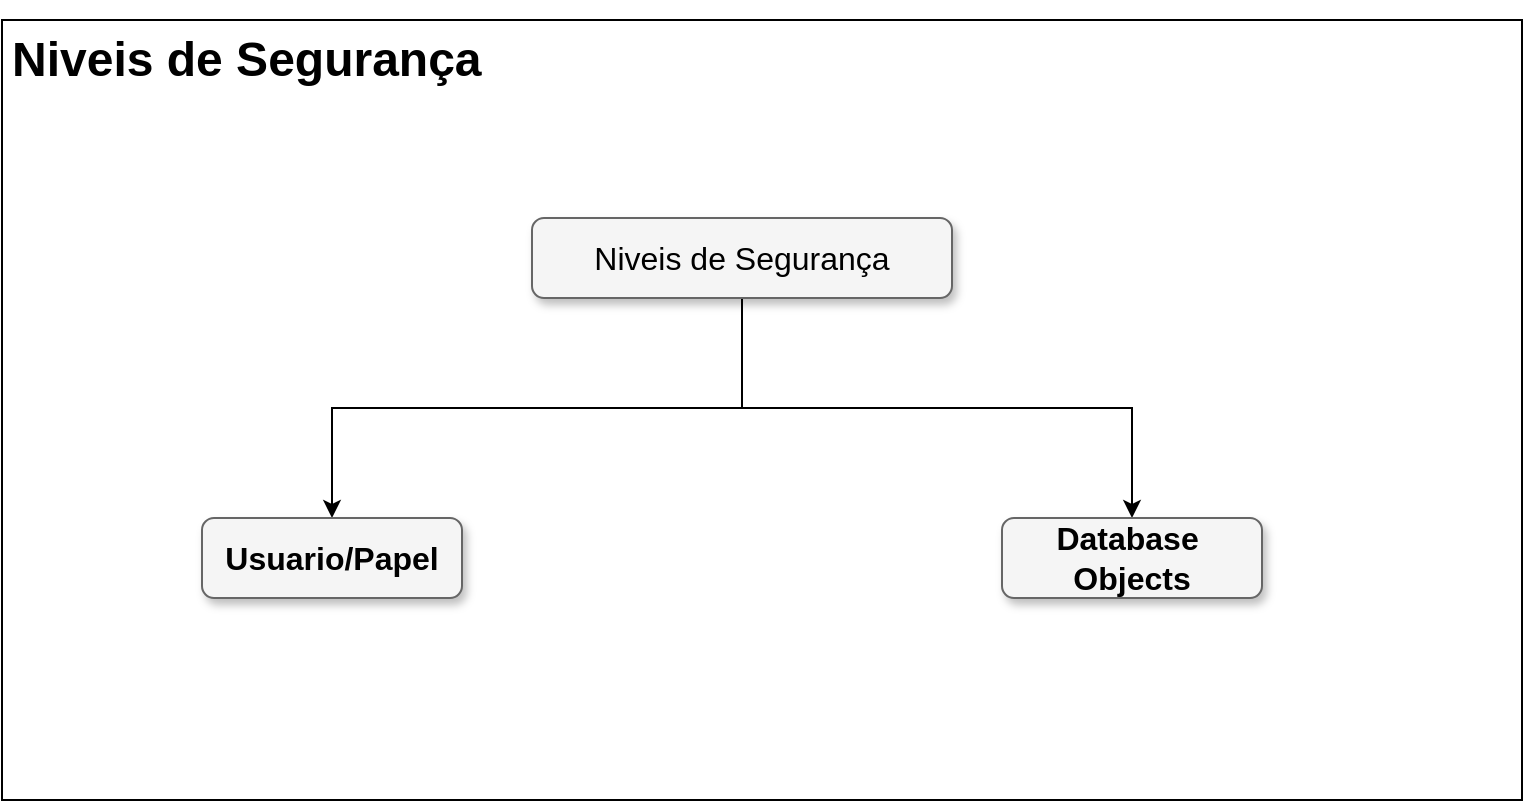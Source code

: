 <mxfile version="14.6.13" type="device" pages="5"><diagram id="szbIZGtiw6nNnVDIqoAg" name="Niveis de Segurança"><mxGraphModel dx="2204" dy="1272" grid="1" gridSize="10" guides="1" tooltips="1" connect="1" arrows="1" fold="1" page="1" pageScale="1" pageWidth="1169" pageHeight="827" math="0" shadow="0"><root><mxCell id="0"/><mxCell id="1" parent="0"/><mxCell id="177" style="edgeStyle=orthogonalEdgeStyle;rounded=0;orthogonalLoop=1;jettySize=auto;html=1;entryX=0.5;entryY=0;entryDx=0;entryDy=0;exitX=0.5;exitY=1;exitDx=0;exitDy=0;" parent="1" source="5" target="8" edge="1"><mxGeometry relative="1" as="geometry"/></mxCell><mxCell id="PGbYnRO97dLr1EMTT_4h-218" style="edgeStyle=orthogonalEdgeStyle;rounded=0;orthogonalLoop=1;jettySize=auto;html=1;exitX=0.5;exitY=1;exitDx=0;exitDy=0;" parent="1" source="5" target="PGbYnRO97dLr1EMTT_4h-216" edge="1"><mxGeometry relative="1" as="geometry"/></mxCell><mxCell id="5" value="Niveis de Segurança" style="whiteSpace=wrap;html=1;rounded=1;shadow=1;strokeWidth=1;fontSize=16;align=center;fillColor=#f5f5f5;strokeColor=#666666;" parent="1" vertex="1"><mxGeometry x="485" y="319" width="210" height="40" as="geometry"/></mxCell><mxCell id="8" value="&lt;b&gt;Usuario/Papel&lt;/b&gt;" style="whiteSpace=wrap;html=1;rounded=1;shadow=1;strokeWidth=1;fontSize=16;align=center;fillColor=#f5f5f5;strokeColor=#666666;" parent="1" vertex="1"><mxGeometry x="320" y="469" width="130" height="40" as="geometry"/></mxCell><mxCell id="PGbYnRO97dLr1EMTT_4h-216" value="&lt;b&gt;Database&amp;nbsp;&lt;br&gt;Objects&lt;br&gt;&lt;/b&gt;" style="whiteSpace=wrap;html=1;rounded=1;shadow=1;strokeWidth=1;fontSize=16;align=center;fillColor=#f5f5f5;strokeColor=#666666;" parent="1" vertex="1"><mxGeometry x="720" y="469" width="130" height="40" as="geometry"/></mxCell><mxCell id="iYPtpva7GwJ0U8vyJaB1-177" value="&lt;h1&gt;Niveis de Segurança&lt;/h1&gt;" style="text;html=1;fillColor=none;spacing=5;spacingTop=-20;whiteSpace=wrap;overflow=hidden;rounded=0;strokeColor=#000000;" parent="1" vertex="1"><mxGeometry x="220" y="220" width="760" height="390" as="geometry"/></mxCell></root></mxGraphModel></diagram><diagram name="Usuario/Papel" id="dX3a6AiebYyxTjugYgOs"><mxGraphModel dx="3149" dy="1817" grid="1" gridSize="10" guides="1" tooltips="1" connect="1" arrows="1" fold="1" page="1" pageScale="1" pageWidth="1169" pageHeight="827" math="0" shadow="0"><root><mxCell id="10blEwVk1vd1DD1FTNQU-0"/><mxCell id="10blEwVk1vd1DD1FTNQU-1" parent="10blEwVk1vd1DD1FTNQU-0"/><mxCell id="10blEwVk1vd1DD1FTNQU-2" style="edgeStyle=orthogonalEdgeStyle;rounded=0;orthogonalLoop=1;jettySize=auto;html=1;entryX=0.5;entryY=0;entryDx=0;entryDy=0;exitX=0.5;exitY=1;exitDx=0;exitDy=0;" parent="10blEwVk1vd1DD1FTNQU-1" source="10blEwVk1vd1DD1FTNQU-3" target="10blEwVk1vd1DD1FTNQU-13" edge="1"><mxGeometry relative="1" as="geometry"/></mxCell><mxCell id="WiuyiGpedb68JGTy7HvM-1" style="edgeStyle=orthogonalEdgeStyle;rounded=0;orthogonalLoop=1;jettySize=auto;html=1;entryX=0.5;entryY=0;entryDx=0;entryDy=0;exitX=0.5;exitY=1;exitDx=0;exitDy=0;" parent="10blEwVk1vd1DD1FTNQU-1" source="10blEwVk1vd1DD1FTNQU-3" target="WiuyiGpedb68JGTy7HvM-0" edge="1"><mxGeometry relative="1" as="geometry"><mxPoint x="550" y="128" as="sourcePoint"/><Array as="points"><mxPoint x="565" y="178"/><mxPoint x="885" y="178"/></Array></mxGeometry></mxCell><mxCell id="10blEwVk1vd1DD1FTNQU-3" value="Niveis de Segurança" style="whiteSpace=wrap;html=1;rounded=1;shadow=1;strokeWidth=1;fontSize=16;align=center;fillColor=#f5f5f5;strokeColor=#666666;" parent="10blEwVk1vd1DD1FTNQU-1" vertex="1"><mxGeometry x="460" y="78" width="210" height="40" as="geometry"/></mxCell><mxCell id="10blEwVk1vd1DD1FTNQU-6" style="edgeStyle=orthogonalEdgeStyle;rounded=0;orthogonalLoop=1;jettySize=auto;html=1;entryX=0;entryY=0.5;entryDx=0;entryDy=0;" parent="10blEwVk1vd1DD1FTNQU-1" source="10blEwVk1vd1DD1FTNQU-13" target="10blEwVk1vd1DD1FTNQU-17" edge="1"><mxGeometry relative="1" as="geometry"/></mxCell><mxCell id="10blEwVk1vd1DD1FTNQU-7" style="edgeStyle=orthogonalEdgeStyle;rounded=0;orthogonalLoop=1;jettySize=auto;html=1;entryX=0;entryY=0.5;entryDx=0;entryDy=0;" parent="10blEwVk1vd1DD1FTNQU-1" source="10blEwVk1vd1DD1FTNQU-13" target="10blEwVk1vd1DD1FTNQU-20" edge="1"><mxGeometry relative="1" as="geometry"/></mxCell><mxCell id="10blEwVk1vd1DD1FTNQU-8" style="edgeStyle=orthogonalEdgeStyle;rounded=0;orthogonalLoop=1;jettySize=auto;html=1;entryX=0;entryY=0.5;entryDx=0;entryDy=0;" parent="10blEwVk1vd1DD1FTNQU-1" source="10blEwVk1vd1DD1FTNQU-13" target="10blEwVk1vd1DD1FTNQU-23" edge="1"><mxGeometry relative="1" as="geometry"/></mxCell><mxCell id="10blEwVk1vd1DD1FTNQU-9" style="edgeStyle=orthogonalEdgeStyle;rounded=0;orthogonalLoop=1;jettySize=auto;html=1;entryX=0;entryY=0.5;entryDx=0;entryDy=0;" parent="10blEwVk1vd1DD1FTNQU-1" source="10blEwVk1vd1DD1FTNQU-13" target="10blEwVk1vd1DD1FTNQU-31" edge="1"><mxGeometry relative="1" as="geometry"/></mxCell><mxCell id="10blEwVk1vd1DD1FTNQU-10" style="edgeStyle=orthogonalEdgeStyle;rounded=0;orthogonalLoop=1;jettySize=auto;html=1;entryX=0;entryY=0.5;entryDx=0;entryDy=0;" parent="10blEwVk1vd1DD1FTNQU-1" source="10blEwVk1vd1DD1FTNQU-13" target="10blEwVk1vd1DD1FTNQU-32" edge="1"><mxGeometry relative="1" as="geometry"/></mxCell><mxCell id="10blEwVk1vd1DD1FTNQU-11" style="edgeStyle=orthogonalEdgeStyle;rounded=0;orthogonalLoop=1;jettySize=auto;html=1;entryX=0;entryY=0.5;entryDx=0;entryDy=0;" parent="10blEwVk1vd1DD1FTNQU-1" source="10blEwVk1vd1DD1FTNQU-13" target="10blEwVk1vd1DD1FTNQU-34" edge="1"><mxGeometry relative="1" as="geometry"/></mxCell><mxCell id="10blEwVk1vd1DD1FTNQU-12" style="edgeStyle=orthogonalEdgeStyle;rounded=0;orthogonalLoop=1;jettySize=auto;html=1;entryX=0;entryY=0.5;entryDx=0;entryDy=0;" parent="10blEwVk1vd1DD1FTNQU-1" source="10blEwVk1vd1DD1FTNQU-13" target="10blEwVk1vd1DD1FTNQU-35" edge="1"><mxGeometry relative="1" as="geometry"/></mxCell><mxCell id="10blEwVk1vd1DD1FTNQU-13" value="&lt;b&gt;Usuario/Papel&lt;/b&gt;" style="whiteSpace=wrap;html=1;rounded=1;shadow=1;strokeWidth=1;fontSize=16;align=center;fillColor=#f5f5f5;strokeColor=#666666;" parent="10blEwVk1vd1DD1FTNQU-1" vertex="1"><mxGeometry x="220" y="238" width="130" height="40" as="geometry"/></mxCell><mxCell id="10blEwVk1vd1DD1FTNQU-16" value="" style="edgeStyle=orthogonalEdgeStyle;rounded=0;orthogonalLoop=1;jettySize=auto;html=1;" parent="10blEwVk1vd1DD1FTNQU-1" source="10blEwVk1vd1DD1FTNQU-25" target="10blEwVk1vd1DD1FTNQU-18" edge="1"><mxGeometry relative="1" as="geometry"/></mxCell><mxCell id="10blEwVk1vd1DD1FTNQU-17" value="&lt;b&gt;SUPERUSER&lt;/b&gt;" style="whiteSpace=wrap;html=1;rounded=1;shadow=1;strokeWidth=1;fontSize=16;align=center;fillColor=#f5f5f5;strokeColor=#666666;" parent="10blEwVk1vd1DD1FTNQU-1" vertex="1"><mxGeometry x="350" y="318" width="130" height="40" as="geometry"/></mxCell><mxCell id="10blEwVk1vd1DD1FTNQU-18" value="&lt;b&gt;NOSUPERUSER&lt;/b&gt;" style="whiteSpace=wrap;html=1;rounded=1;shadow=1;strokeWidth=1;fontSize=16;align=center;fillColor=#f5f5f5;strokeColor=#666666;" parent="10blEwVk1vd1DD1FTNQU-1" vertex="1"><mxGeometry x="640" y="318" width="160" height="40" as="geometry"/></mxCell><mxCell id="10blEwVk1vd1DD1FTNQU-19" value="" style="edgeStyle=orthogonalEdgeStyle;rounded=0;orthogonalLoop=1;jettySize=auto;html=1;" parent="10blEwVk1vd1DD1FTNQU-1" source="10blEwVk1vd1DD1FTNQU-27" target="10blEwVk1vd1DD1FTNQU-21" edge="1"><mxGeometry relative="1" as="geometry"/></mxCell><mxCell id="10blEwVk1vd1DD1FTNQU-20" value="&lt;b&gt;CREATEDB&lt;/b&gt;" style="whiteSpace=wrap;html=1;rounded=1;shadow=1;strokeWidth=1;fontSize=16;align=center;fillColor=#f5f5f5;strokeColor=#666666;" parent="10blEwVk1vd1DD1FTNQU-1" vertex="1"><mxGeometry x="350" y="388" width="130" height="40" as="geometry"/></mxCell><mxCell id="10blEwVk1vd1DD1FTNQU-21" value="&lt;b&gt;NOCREATEDB&lt;/b&gt;" style="whiteSpace=wrap;html=1;rounded=1;shadow=1;strokeWidth=1;fontSize=16;align=center;fillColor=#f5f5f5;strokeColor=#666666;" parent="10blEwVk1vd1DD1FTNQU-1" vertex="1"><mxGeometry x="640" y="388" width="160" height="40" as="geometry"/></mxCell><mxCell id="10blEwVk1vd1DD1FTNQU-22" value="" style="edgeStyle=orthogonalEdgeStyle;rounded=0;orthogonalLoop=1;jettySize=auto;html=1;" parent="10blEwVk1vd1DD1FTNQU-1" source="10blEwVk1vd1DD1FTNQU-29" target="10blEwVk1vd1DD1FTNQU-24" edge="1"><mxGeometry relative="1" as="geometry"/></mxCell><mxCell id="10blEwVk1vd1DD1FTNQU-23" value="&lt;b&gt;CREATEROLE&lt;/b&gt;" style="whiteSpace=wrap;html=1;rounded=1;shadow=1;strokeWidth=1;fontSize=16;align=center;fillColor=#f5f5f5;strokeColor=#666666;" parent="10blEwVk1vd1DD1FTNQU-1" vertex="1"><mxGeometry x="350" y="458" width="130" height="40" as="geometry"/></mxCell><mxCell id="10blEwVk1vd1DD1FTNQU-24" value="&lt;b&gt;NOCREATEROLE&lt;/b&gt;" style="whiteSpace=wrap;html=1;rounded=1;shadow=1;strokeWidth=1;fontSize=16;align=center;fillColor=#f5f5f5;strokeColor=#666666;" parent="10blEwVk1vd1DD1FTNQU-1" vertex="1"><mxGeometry x="640" y="458" width="160" height="40" as="geometry"/></mxCell><mxCell id="10blEwVk1vd1DD1FTNQU-25" value="" style="verticalLabelPosition=bottom;shadow=0;dashed=0;align=center;html=1;verticalAlign=top;shape=mxgraph.electrical.logic_gates.buffer2;negating=1;" parent="10blEwVk1vd1DD1FTNQU-1" vertex="1"><mxGeometry x="530" y="318" width="50" height="40" as="geometry"/></mxCell><mxCell id="10blEwVk1vd1DD1FTNQU-26" value="" style="edgeStyle=orthogonalEdgeStyle;rounded=0;orthogonalLoop=1;jettySize=auto;html=1;" parent="10blEwVk1vd1DD1FTNQU-1" source="10blEwVk1vd1DD1FTNQU-17" target="10blEwVk1vd1DD1FTNQU-25" edge="1"><mxGeometry relative="1" as="geometry"><mxPoint x="480" y="338" as="sourcePoint"/><mxPoint x="640" y="338" as="targetPoint"/></mxGeometry></mxCell><mxCell id="10blEwVk1vd1DD1FTNQU-27" value="" style="verticalLabelPosition=bottom;shadow=0;dashed=0;align=center;html=1;verticalAlign=top;shape=mxgraph.electrical.logic_gates.buffer2;negating=1;" parent="10blEwVk1vd1DD1FTNQU-1" vertex="1"><mxGeometry x="530" y="388" width="50" height="40" as="geometry"/></mxCell><mxCell id="10blEwVk1vd1DD1FTNQU-28" value="" style="edgeStyle=orthogonalEdgeStyle;rounded=0;orthogonalLoop=1;jettySize=auto;html=1;" parent="10blEwVk1vd1DD1FTNQU-1" source="10blEwVk1vd1DD1FTNQU-20" target="10blEwVk1vd1DD1FTNQU-27" edge="1"><mxGeometry relative="1" as="geometry"><mxPoint x="480" y="408" as="sourcePoint"/><mxPoint x="640" y="408" as="targetPoint"/></mxGeometry></mxCell><mxCell id="10blEwVk1vd1DD1FTNQU-29" value="" style="verticalLabelPosition=bottom;shadow=0;dashed=0;align=center;html=1;verticalAlign=top;shape=mxgraph.electrical.logic_gates.buffer2;negating=1;" parent="10blEwVk1vd1DD1FTNQU-1" vertex="1"><mxGeometry x="530" y="458" width="50" height="40" as="geometry"/></mxCell><mxCell id="10blEwVk1vd1DD1FTNQU-30" value="" style="edgeStyle=orthogonalEdgeStyle;rounded=0;orthogonalLoop=1;jettySize=auto;html=1;" parent="10blEwVk1vd1DD1FTNQU-1" source="10blEwVk1vd1DD1FTNQU-23" target="10blEwVk1vd1DD1FTNQU-29" edge="1"><mxGeometry relative="1" as="geometry"><mxPoint x="480" y="478" as="sourcePoint"/><mxPoint x="640" y="478" as="targetPoint"/></mxGeometry></mxCell><mxCell id="10blEwVk1vd1DD1FTNQU-31" value="&lt;b&gt;CONNECTION LIMIT&lt;/b&gt;" style="whiteSpace=wrap;html=1;rounded=1;shadow=1;strokeWidth=1;fontSize=16;align=center;fillColor=#f5f5f5;strokeColor=#666666;" parent="10blEwVk1vd1DD1FTNQU-1" vertex="1"><mxGeometry x="350" y="522" width="130" height="40" as="geometry"/></mxCell><mxCell id="10blEwVk1vd1DD1FTNQU-32" value="&lt;b&gt;....&lt;/b&gt;" style="whiteSpace=wrap;html=1;rounded=1;shadow=1;strokeWidth=1;fontSize=16;align=center;fillColor=#f5f5f5;strokeColor=#666666;" parent="10blEwVk1vd1DD1FTNQU-1" vertex="1"><mxGeometry x="350" y="708" width="130" height="40" as="geometry"/></mxCell><mxCell id="10blEwVk1vd1DD1FTNQU-33" style="edgeStyle=orthogonalEdgeStyle;rounded=0;orthogonalLoop=1;jettySize=auto;html=1;" parent="10blEwVk1vd1DD1FTNQU-1" source="10blEwVk1vd1DD1FTNQU-37" target="10blEwVk1vd1DD1FTNQU-36" edge="1"><mxGeometry relative="1" as="geometry"/></mxCell><mxCell id="10blEwVk1vd1DD1FTNQU-34" value="&lt;b&gt;LOGIN&lt;/b&gt;" style="whiteSpace=wrap;html=1;rounded=1;shadow=1;strokeWidth=1;fontSize=16;align=center;fillColor=#f5f5f5;strokeColor=#666666;" parent="10blEwVk1vd1DD1FTNQU-1" vertex="1"><mxGeometry x="350" y="588" width="130" height="40" as="geometry"/></mxCell><mxCell id="10blEwVk1vd1DD1FTNQU-35" value="&lt;b&gt;VALID UNTIL&lt;/b&gt;" style="whiteSpace=wrap;html=1;rounded=1;shadow=1;strokeWidth=1;fontSize=16;align=center;fillColor=#f5f5f5;strokeColor=#666666;" parent="10blEwVk1vd1DD1FTNQU-1" vertex="1"><mxGeometry x="350" y="648" width="130" height="40" as="geometry"/></mxCell><mxCell id="10blEwVk1vd1DD1FTNQU-36" value="&lt;b&gt;NOLOGIN&lt;/b&gt;" style="whiteSpace=wrap;html=1;rounded=1;shadow=1;strokeWidth=1;fontSize=16;align=center;fillColor=#f5f5f5;strokeColor=#666666;" parent="10blEwVk1vd1DD1FTNQU-1" vertex="1"><mxGeometry x="640" y="588" width="160" height="40" as="geometry"/></mxCell><mxCell id="10blEwVk1vd1DD1FTNQU-37" value="" style="verticalLabelPosition=bottom;shadow=0;dashed=0;align=center;html=1;verticalAlign=top;shape=mxgraph.electrical.logic_gates.buffer2;negating=1;" parent="10blEwVk1vd1DD1FTNQU-1" vertex="1"><mxGeometry x="530" y="588" width="50" height="40" as="geometry"/></mxCell><mxCell id="10blEwVk1vd1DD1FTNQU-38" style="edgeStyle=orthogonalEdgeStyle;rounded=0;orthogonalLoop=1;jettySize=auto;html=1;" parent="10blEwVk1vd1DD1FTNQU-1" source="10blEwVk1vd1DD1FTNQU-34" target="10blEwVk1vd1DD1FTNQU-37" edge="1"><mxGeometry relative="1" as="geometry"><mxPoint x="480" y="608" as="sourcePoint"/><mxPoint x="640" y="608" as="targetPoint"/></mxGeometry></mxCell><mxCell id="WiuyiGpedb68JGTy7HvM-0" value="&lt;b&gt;Database&amp;nbsp;&lt;br&gt;Objects&lt;br&gt;&lt;/b&gt;" style="whiteSpace=wrap;html=1;rounded=1;shadow=1;strokeWidth=1;fontSize=16;align=center;fillColor=#f5f5f5;strokeColor=#666666;" parent="10blEwVk1vd1DD1FTNQU-1" vertex="1"><mxGeometry x="820" y="228" width="130" height="40" as="geometry"/></mxCell><mxCell id="TBrs3AWpi4NN1r3JYCZl-0" value="&lt;h1&gt;Niveis de Segurança&lt;/h1&gt;" style="text;html=1;fillColor=none;spacing=5;spacingTop=-20;whiteSpace=wrap;overflow=hidden;rounded=0;strokeColor=#000000;" parent="10blEwVk1vd1DD1FTNQU-1" vertex="1"><mxGeometry x="205" y="24" width="760" height="756" as="geometry"/></mxCell></root></mxGraphModel></diagram><diagram name="Database Objects" id="ui0sLcKBlVKVOE9_vrKZ"><mxGraphModel dx="2755" dy="1590" grid="1" gridSize="10" guides="1" tooltips="1" connect="1" arrows="1" fold="1" page="1" pageScale="1" pageWidth="1169" pageHeight="827" math="0" shadow="0"><root><mxCell id="gsDoSb4U0B4RddTSa290-0"/><mxCell id="gsDoSb4U0B4RddTSa290-1" parent="gsDoSb4U0B4RddTSa290-0"/><mxCell id="if-sekSo2LTWym7OHWzE-0" value="&lt;h1&gt;Niveis de Segurança&lt;/h1&gt;" style="text;html=1;fillColor=none;spacing=5;spacingTop=-20;whiteSpace=wrap;overflow=hidden;rounded=0;strokeColor=#000000;" parent="gsDoSb4U0B4RddTSa290-1" vertex="1"><mxGeometry x="10" y="20" width="1590" height="790" as="geometry"/></mxCell><mxCell id="gsDoSb4U0B4RddTSa290-2" style="edgeStyle=orthogonalEdgeStyle;rounded=0;orthogonalLoop=1;jettySize=auto;html=1;entryX=0.5;entryY=0;entryDx=0;entryDy=0;exitX=0.5;exitY=1;exitDx=0;exitDy=0;" parent="gsDoSb4U0B4RddTSa290-1" source="gsDoSb4U0B4RddTSa290-4" target="gsDoSb4U0B4RddTSa290-16" edge="1"><mxGeometry relative="1" as="geometry"/></mxCell><mxCell id="gsDoSb4U0B4RddTSa290-3" style="edgeStyle=orthogonalEdgeStyle;rounded=0;orthogonalLoop=1;jettySize=auto;html=1;entryX=0.5;entryY=0;entryDx=0;entryDy=0;exitX=0.5;exitY=1;exitDx=0;exitDy=0;" parent="gsDoSb4U0B4RddTSa290-1" source="gsDoSb4U0B4RddTSa290-4" target="gsDoSb4U0B4RddTSa290-45" edge="1"><mxGeometry relative="1" as="geometry"><mxPoint x="350" y="129" as="sourcePoint"/><Array as="points"><mxPoint x="365" y="179"/><mxPoint x="685" y="179"/></Array></mxGeometry></mxCell><mxCell id="gsDoSb4U0B4RddTSa290-4" value="Niveis de Segurança" style="whiteSpace=wrap;html=1;rounded=1;shadow=1;strokeWidth=1;fontSize=16;align=center;fillColor=#f5f5f5;strokeColor=#666666;" parent="gsDoSb4U0B4RddTSa290-1" vertex="1"><mxGeometry x="260" y="79" width="210" height="40" as="geometry"/></mxCell><mxCell id="gsDoSb4U0B4RddTSa290-5" style="edgeStyle=elbowEdgeStyle;rounded=0;orthogonalLoop=1;jettySize=auto;html=1;entryX=0;entryY=0.5;entryDx=0;entryDy=0;" parent="gsDoSb4U0B4RddTSa290-1" source="gsDoSb4U0B4RddTSa290-6" target="gsDoSb4U0B4RddTSa290-56" edge="1"><mxGeometry relative="1" as="geometry"/></mxCell><mxCell id="gsDoSb4U0B4RddTSa290-6" value="&lt;b&gt;DQL&lt;/b&gt;&lt;br&gt;Data Query Language" style="whiteSpace=wrap;html=1;rounded=1;shadow=1;strokeWidth=1;fontSize=16;align=center;fillColor=#f5f5f5;strokeColor=#666666;" parent="gsDoSb4U0B4RddTSa290-1" vertex="1"><mxGeometry x="960" y="309" width="220" height="40" as="geometry"/></mxCell><mxCell id="gsDoSb4U0B4RddTSa290-7" value="" style="edgeStyle=elbowEdgeStyle;rounded=0;orthogonalLoop=1;jettySize=auto;html=1;" parent="gsDoSb4U0B4RddTSa290-1" source="gsDoSb4U0B4RddTSa290-8" target="gsDoSb4U0B4RddTSa290-56" edge="1"><mxGeometry relative="1" as="geometry"/></mxCell><mxCell id="gsDoSb4U0B4RddTSa290-8" value="&lt;b&gt;DML&lt;/b&gt;&lt;br&gt;Data Manipulation Language" style="whiteSpace=wrap;html=1;rounded=1;shadow=1;strokeWidth=1;fontSize=16;align=center;fillColor=#f5f5f5;strokeColor=#666666;" parent="gsDoSb4U0B4RddTSa290-1" vertex="1"><mxGeometry x="960" y="369" width="220" height="40" as="geometry"/></mxCell><mxCell id="gsDoSb4U0B4RddTSa290-9" style="edgeStyle=orthogonalEdgeStyle;rounded=0;orthogonalLoop=1;jettySize=auto;html=1;entryX=0;entryY=0.5;entryDx=0;entryDy=0;" parent="gsDoSb4U0B4RddTSa290-1" source="gsDoSb4U0B4RddTSa290-16" target="gsDoSb4U0B4RddTSa290-20" edge="1"><mxGeometry relative="1" as="geometry"/></mxCell><mxCell id="gsDoSb4U0B4RddTSa290-10" style="edgeStyle=orthogonalEdgeStyle;rounded=0;orthogonalLoop=1;jettySize=auto;html=1;entryX=0;entryY=0.5;entryDx=0;entryDy=0;" parent="gsDoSb4U0B4RddTSa290-1" source="gsDoSb4U0B4RddTSa290-16" target="gsDoSb4U0B4RddTSa290-23" edge="1"><mxGeometry relative="1" as="geometry"/></mxCell><mxCell id="gsDoSb4U0B4RddTSa290-11" style="edgeStyle=orthogonalEdgeStyle;rounded=0;orthogonalLoop=1;jettySize=auto;html=1;entryX=0;entryY=0.5;entryDx=0;entryDy=0;" parent="gsDoSb4U0B4RddTSa290-1" source="gsDoSb4U0B4RddTSa290-16" target="gsDoSb4U0B4RddTSa290-26" edge="1"><mxGeometry relative="1" as="geometry"/></mxCell><mxCell id="gsDoSb4U0B4RddTSa290-12" style="edgeStyle=orthogonalEdgeStyle;rounded=0;orthogonalLoop=1;jettySize=auto;html=1;entryX=0;entryY=0.5;entryDx=0;entryDy=0;" parent="gsDoSb4U0B4RddTSa290-1" source="gsDoSb4U0B4RddTSa290-16" target="gsDoSb4U0B4RddTSa290-34" edge="1"><mxGeometry relative="1" as="geometry"/></mxCell><mxCell id="gsDoSb4U0B4RddTSa290-13" style="edgeStyle=orthogonalEdgeStyle;rounded=0;orthogonalLoop=1;jettySize=auto;html=1;entryX=0;entryY=0.5;entryDx=0;entryDy=0;" parent="gsDoSb4U0B4RddTSa290-1" source="gsDoSb4U0B4RddTSa290-16" target="gsDoSb4U0B4RddTSa290-35" edge="1"><mxGeometry relative="1" as="geometry"/></mxCell><mxCell id="gsDoSb4U0B4RddTSa290-14" style="edgeStyle=orthogonalEdgeStyle;rounded=0;orthogonalLoop=1;jettySize=auto;html=1;entryX=0;entryY=0.5;entryDx=0;entryDy=0;" parent="gsDoSb4U0B4RddTSa290-1" source="gsDoSb4U0B4RddTSa290-16" target="gsDoSb4U0B4RddTSa290-37" edge="1"><mxGeometry relative="1" as="geometry"/></mxCell><mxCell id="gsDoSb4U0B4RddTSa290-15" style="edgeStyle=orthogonalEdgeStyle;rounded=0;orthogonalLoop=1;jettySize=auto;html=1;entryX=0;entryY=0.5;entryDx=0;entryDy=0;" parent="gsDoSb4U0B4RddTSa290-1" source="gsDoSb4U0B4RddTSa290-16" target="gsDoSb4U0B4RddTSa290-38" edge="1"><mxGeometry relative="1" as="geometry"/></mxCell><mxCell id="gsDoSb4U0B4RddTSa290-16" value="&lt;b&gt;Usuario/Papel&lt;/b&gt;" style="whiteSpace=wrap;html=1;rounded=1;shadow=1;strokeWidth=1;fontSize=16;align=center;fillColor=#f5f5f5;strokeColor=#666666;" parent="gsDoSb4U0B4RddTSa290-1" vertex="1"><mxGeometry x="20" y="239" width="130" height="40" as="geometry"/></mxCell><mxCell id="gsDoSb4U0B4RddTSa290-17" style="edgeStyle=elbowEdgeStyle;rounded=0;orthogonalLoop=1;jettySize=auto;html=1;entryX=0;entryY=0.5;entryDx=0;entryDy=0;" parent="gsDoSb4U0B4RddTSa290-1" source="gsDoSb4U0B4RddTSa290-18" target="gsDoSb4U0B4RddTSa290-56" edge="1"><mxGeometry relative="1" as="geometry"/></mxCell><mxCell id="gsDoSb4U0B4RddTSa290-18" value="&lt;b&gt;DDL&lt;/b&gt;&lt;br&gt;Data Definition Language" style="whiteSpace=wrap;html=1;rounded=1;shadow=1;strokeWidth=1;fontSize=16;align=center;fillColor=#f5f5f5;strokeColor=#666666;" parent="gsDoSb4U0B4RddTSa290-1" vertex="1"><mxGeometry x="960" y="429" width="220" height="40" as="geometry"/></mxCell><mxCell id="gsDoSb4U0B4RddTSa290-19" value="" style="edgeStyle=orthogonalEdgeStyle;rounded=0;orthogonalLoop=1;jettySize=auto;html=1;" parent="gsDoSb4U0B4RddTSa290-1" source="gsDoSb4U0B4RddTSa290-28" target="gsDoSb4U0B4RddTSa290-21" edge="1"><mxGeometry relative="1" as="geometry"/></mxCell><mxCell id="gsDoSb4U0B4RddTSa290-20" value="&lt;b&gt;SUPERUSER&lt;/b&gt;" style="whiteSpace=wrap;html=1;rounded=1;shadow=1;strokeWidth=1;fontSize=16;align=center;fillColor=#f5f5f5;strokeColor=#666666;" parent="gsDoSb4U0B4RddTSa290-1" vertex="1"><mxGeometry x="150" y="319" width="130" height="40" as="geometry"/></mxCell><mxCell id="gsDoSb4U0B4RddTSa290-21" value="&lt;b&gt;NOSUPERUSER&lt;/b&gt;" style="whiteSpace=wrap;html=1;rounded=1;shadow=1;strokeWidth=1;fontSize=16;align=center;fillColor=#f5f5f5;strokeColor=#666666;" parent="gsDoSb4U0B4RddTSa290-1" vertex="1"><mxGeometry x="440" y="319" width="160" height="40" as="geometry"/></mxCell><mxCell id="gsDoSb4U0B4RddTSa290-22" value="" style="edgeStyle=orthogonalEdgeStyle;rounded=0;orthogonalLoop=1;jettySize=auto;html=1;" parent="gsDoSb4U0B4RddTSa290-1" source="gsDoSb4U0B4RddTSa290-30" target="gsDoSb4U0B4RddTSa290-24" edge="1"><mxGeometry relative="1" as="geometry"/></mxCell><mxCell id="gsDoSb4U0B4RddTSa290-23" value="&lt;b&gt;CREATEDB&lt;/b&gt;" style="whiteSpace=wrap;html=1;rounded=1;shadow=1;strokeWidth=1;fontSize=16;align=center;fillColor=#f5f5f5;strokeColor=#666666;" parent="gsDoSb4U0B4RddTSa290-1" vertex="1"><mxGeometry x="150" y="389" width="130" height="40" as="geometry"/></mxCell><mxCell id="gsDoSb4U0B4RddTSa290-24" value="&lt;b&gt;NOCREATEDB&lt;/b&gt;" style="whiteSpace=wrap;html=1;rounded=1;shadow=1;strokeWidth=1;fontSize=16;align=center;fillColor=#f5f5f5;strokeColor=#666666;" parent="gsDoSb4U0B4RddTSa290-1" vertex="1"><mxGeometry x="440" y="389" width="160" height="40" as="geometry"/></mxCell><mxCell id="gsDoSb4U0B4RddTSa290-25" value="" style="edgeStyle=orthogonalEdgeStyle;rounded=0;orthogonalLoop=1;jettySize=auto;html=1;" parent="gsDoSb4U0B4RddTSa290-1" source="gsDoSb4U0B4RddTSa290-32" target="gsDoSb4U0B4RddTSa290-27" edge="1"><mxGeometry relative="1" as="geometry"/></mxCell><mxCell id="gsDoSb4U0B4RddTSa290-26" value="&lt;b&gt;CREATEROLE&lt;/b&gt;" style="whiteSpace=wrap;html=1;rounded=1;shadow=1;strokeWidth=1;fontSize=16;align=center;fillColor=#f5f5f5;strokeColor=#666666;" parent="gsDoSb4U0B4RddTSa290-1" vertex="1"><mxGeometry x="150" y="459" width="130" height="40" as="geometry"/></mxCell><mxCell id="gsDoSb4U0B4RddTSa290-27" value="&lt;b&gt;NOCREATEROLE&lt;/b&gt;" style="whiteSpace=wrap;html=1;rounded=1;shadow=1;strokeWidth=1;fontSize=16;align=center;fillColor=#f5f5f5;strokeColor=#666666;" parent="gsDoSb4U0B4RddTSa290-1" vertex="1"><mxGeometry x="440" y="459" width="160" height="40" as="geometry"/></mxCell><mxCell id="gsDoSb4U0B4RddTSa290-28" value="" style="verticalLabelPosition=bottom;shadow=0;dashed=0;align=center;html=1;verticalAlign=top;shape=mxgraph.electrical.logic_gates.buffer2;negating=1;" parent="gsDoSb4U0B4RddTSa290-1" vertex="1"><mxGeometry x="330" y="319" width="50" height="40" as="geometry"/></mxCell><mxCell id="gsDoSb4U0B4RddTSa290-29" value="" style="edgeStyle=orthogonalEdgeStyle;rounded=0;orthogonalLoop=1;jettySize=auto;html=1;" parent="gsDoSb4U0B4RddTSa290-1" source="gsDoSb4U0B4RddTSa290-20" target="gsDoSb4U0B4RddTSa290-28" edge="1"><mxGeometry relative="1" as="geometry"><mxPoint x="280" y="339" as="sourcePoint"/><mxPoint x="440" y="339" as="targetPoint"/></mxGeometry></mxCell><mxCell id="gsDoSb4U0B4RddTSa290-30" value="" style="verticalLabelPosition=bottom;shadow=0;dashed=0;align=center;html=1;verticalAlign=top;shape=mxgraph.electrical.logic_gates.buffer2;negating=1;" parent="gsDoSb4U0B4RddTSa290-1" vertex="1"><mxGeometry x="330" y="389" width="50" height="40" as="geometry"/></mxCell><mxCell id="gsDoSb4U0B4RddTSa290-31" value="" style="edgeStyle=orthogonalEdgeStyle;rounded=0;orthogonalLoop=1;jettySize=auto;html=1;" parent="gsDoSb4U0B4RddTSa290-1" source="gsDoSb4U0B4RddTSa290-23" target="gsDoSb4U0B4RddTSa290-30" edge="1"><mxGeometry relative="1" as="geometry"><mxPoint x="280" y="409" as="sourcePoint"/><mxPoint x="440" y="409" as="targetPoint"/></mxGeometry></mxCell><mxCell id="gsDoSb4U0B4RddTSa290-32" value="" style="verticalLabelPosition=bottom;shadow=0;dashed=0;align=center;html=1;verticalAlign=top;shape=mxgraph.electrical.logic_gates.buffer2;negating=1;" parent="gsDoSb4U0B4RddTSa290-1" vertex="1"><mxGeometry x="330" y="459" width="50" height="40" as="geometry"/></mxCell><mxCell id="gsDoSb4U0B4RddTSa290-33" value="" style="edgeStyle=orthogonalEdgeStyle;rounded=0;orthogonalLoop=1;jettySize=auto;html=1;" parent="gsDoSb4U0B4RddTSa290-1" source="gsDoSb4U0B4RddTSa290-26" target="gsDoSb4U0B4RddTSa290-32" edge="1"><mxGeometry relative="1" as="geometry"><mxPoint x="280" y="479" as="sourcePoint"/><mxPoint x="440" y="479" as="targetPoint"/></mxGeometry></mxCell><mxCell id="gsDoSb4U0B4RddTSa290-34" value="&lt;b&gt;CONNECTION LIMIT&lt;/b&gt;" style="whiteSpace=wrap;html=1;rounded=1;shadow=1;strokeWidth=1;fontSize=16;align=center;fillColor=#f5f5f5;strokeColor=#666666;" parent="gsDoSb4U0B4RddTSa290-1" vertex="1"><mxGeometry x="150" y="523" width="130" height="40" as="geometry"/></mxCell><mxCell id="gsDoSb4U0B4RddTSa290-35" value="&lt;b&gt;....&lt;/b&gt;" style="whiteSpace=wrap;html=1;rounded=1;shadow=1;strokeWidth=1;fontSize=16;align=center;fillColor=#f5f5f5;strokeColor=#666666;" parent="gsDoSb4U0B4RddTSa290-1" vertex="1"><mxGeometry x="150" y="709" width="130" height="40" as="geometry"/></mxCell><mxCell id="gsDoSb4U0B4RddTSa290-36" style="edgeStyle=orthogonalEdgeStyle;rounded=0;orthogonalLoop=1;jettySize=auto;html=1;" parent="gsDoSb4U0B4RddTSa290-1" source="gsDoSb4U0B4RddTSa290-40" target="gsDoSb4U0B4RddTSa290-39" edge="1"><mxGeometry relative="1" as="geometry"/></mxCell><mxCell id="gsDoSb4U0B4RddTSa290-37" value="&lt;b&gt;LOGIN&lt;/b&gt;" style="whiteSpace=wrap;html=1;rounded=1;shadow=1;strokeWidth=1;fontSize=16;align=center;fillColor=#f5f5f5;strokeColor=#666666;" parent="gsDoSb4U0B4RddTSa290-1" vertex="1"><mxGeometry x="150" y="589" width="130" height="40" as="geometry"/></mxCell><mxCell id="gsDoSb4U0B4RddTSa290-38" value="&lt;b&gt;VALID UNTIL&lt;/b&gt;" style="whiteSpace=wrap;html=1;rounded=1;shadow=1;strokeWidth=1;fontSize=16;align=center;fillColor=#f5f5f5;strokeColor=#666666;" parent="gsDoSb4U0B4RddTSa290-1" vertex="1"><mxGeometry x="150" y="649" width="130" height="40" as="geometry"/></mxCell><mxCell id="gsDoSb4U0B4RddTSa290-39" value="&lt;b&gt;NOLOGIN&lt;/b&gt;" style="whiteSpace=wrap;html=1;rounded=1;shadow=1;strokeWidth=1;fontSize=16;align=center;fillColor=#f5f5f5;strokeColor=#666666;" parent="gsDoSb4U0B4RddTSa290-1" vertex="1"><mxGeometry x="440" y="589" width="160" height="40" as="geometry"/></mxCell><mxCell id="gsDoSb4U0B4RddTSa290-40" value="" style="verticalLabelPosition=bottom;shadow=0;dashed=0;align=center;html=1;verticalAlign=top;shape=mxgraph.electrical.logic_gates.buffer2;negating=1;" parent="gsDoSb4U0B4RddTSa290-1" vertex="1"><mxGeometry x="330" y="589" width="50" height="40" as="geometry"/></mxCell><mxCell id="gsDoSb4U0B4RddTSa290-41" style="edgeStyle=orthogonalEdgeStyle;rounded=0;orthogonalLoop=1;jettySize=auto;html=1;" parent="gsDoSb4U0B4RddTSa290-1" source="gsDoSb4U0B4RddTSa290-37" target="gsDoSb4U0B4RddTSa290-40" edge="1"><mxGeometry relative="1" as="geometry"><mxPoint x="280" y="609" as="sourcePoint"/><mxPoint x="440" y="609" as="targetPoint"/></mxGeometry></mxCell><mxCell id="gsDoSb4U0B4RddTSa290-42" style="edgeStyle=elbowEdgeStyle;rounded=0;orthogonalLoop=1;jettySize=auto;html=1;entryX=0;entryY=0.5;entryDx=0;entryDy=0;" parent="gsDoSb4U0B4RddTSa290-1" source="gsDoSb4U0B4RddTSa290-45" target="gsDoSb4U0B4RddTSa290-6" edge="1"><mxGeometry relative="1" as="geometry"><Array as="points"><mxPoint x="720" y="310"/></Array></mxGeometry></mxCell><mxCell id="gsDoSb4U0B4RddTSa290-43" style="edgeStyle=elbowEdgeStyle;rounded=0;orthogonalLoop=1;jettySize=auto;html=1;entryX=0;entryY=0.5;entryDx=0;entryDy=0;" parent="gsDoSb4U0B4RddTSa290-1" source="gsDoSb4U0B4RddTSa290-45" target="gsDoSb4U0B4RddTSa290-8" edge="1"><mxGeometry relative="1" as="geometry"><Array as="points"><mxPoint x="700" y="350"/></Array></mxGeometry></mxCell><mxCell id="gsDoSb4U0B4RddTSa290-44" style="edgeStyle=elbowEdgeStyle;rounded=0;orthogonalLoop=1;jettySize=auto;html=1;entryX=0;entryY=0.75;entryDx=0;entryDy=0;exitX=0.5;exitY=1;exitDx=0;exitDy=0;" parent="gsDoSb4U0B4RddTSa290-1" source="gsDoSb4U0B4RddTSa290-45" target="gsDoSb4U0B4RddTSa290-18" edge="1"><mxGeometry relative="1" as="geometry"><mxPoint x="650" y="249" as="sourcePoint"/><Array as="points"><mxPoint x="685" y="380"/></Array></mxGeometry></mxCell><mxCell id="gsDoSb4U0B4RddTSa290-45" value="&lt;b&gt;Database&amp;nbsp;&lt;br&gt;Objects&lt;br&gt;&lt;/b&gt;" style="whiteSpace=wrap;html=1;rounded=1;shadow=1;strokeWidth=1;fontSize=16;align=center;fillColor=#f5f5f5;strokeColor=#666666;" parent="gsDoSb4U0B4RddTSa290-1" vertex="1"><mxGeometry x="620" y="229" width="130" height="40" as="geometry"/></mxCell><mxCell id="gsDoSb4U0B4RddTSa290-46" value="&lt;b&gt;Table&lt;/b&gt;" style="whiteSpace=wrap;html=1;rounded=1;shadow=1;strokeWidth=1;fontSize=16;align=center;fillColor=#f5f5f5;strokeColor=#666666;" parent="gsDoSb4U0B4RddTSa290-1" vertex="1"><mxGeometry x="1450" y="269" width="130" height="40" as="geometry"/></mxCell><mxCell id="gsDoSb4U0B4RddTSa290-47" value="&lt;b&gt;Sequence&lt;/b&gt;" style="whiteSpace=wrap;html=1;rounded=1;shadow=1;strokeWidth=1;fontSize=16;align=center;fillColor=#f5f5f5;strokeColor=#666666;" parent="gsDoSb4U0B4RddTSa290-1" vertex="1"><mxGeometry x="1450" y="329" width="130" height="40" as="geometry"/></mxCell><mxCell id="gsDoSb4U0B4RddTSa290-48" value="&lt;b&gt;View&lt;/b&gt;" style="whiteSpace=wrap;html=1;rounded=1;shadow=1;strokeWidth=1;fontSize=16;align=center;fillColor=#f5f5f5;strokeColor=#666666;" parent="gsDoSb4U0B4RddTSa290-1" vertex="1"><mxGeometry x="1450" y="389" width="130" height="40" as="geometry"/></mxCell><mxCell id="gsDoSb4U0B4RddTSa290-49" value="&lt;b&gt;Trigger&lt;/b&gt;" style="whiteSpace=wrap;html=1;rounded=1;shadow=1;strokeWidth=1;fontSize=16;align=center;fillColor=#f5f5f5;strokeColor=#666666;" parent="gsDoSb4U0B4RddTSa290-1" vertex="1"><mxGeometry x="1450" y="449" width="130" height="40" as="geometry"/></mxCell><mxCell id="gsDoSb4U0B4RddTSa290-50" value="&lt;b&gt;...&lt;/b&gt;" style="whiteSpace=wrap;html=1;rounded=1;shadow=1;strokeWidth=1;fontSize=16;align=center;fillColor=#f5f5f5;strokeColor=#666666;" parent="gsDoSb4U0B4RddTSa290-1" vertex="1"><mxGeometry x="1450" y="509" width="130" height="40" as="geometry"/></mxCell><mxCell id="gsDoSb4U0B4RddTSa290-51" style="edgeStyle=elbowEdgeStyle;rounded=0;orthogonalLoop=1;jettySize=auto;html=1;entryX=0;entryY=0.5;entryDx=0;entryDy=0;" parent="gsDoSb4U0B4RddTSa290-1" source="gsDoSb4U0B4RddTSa290-56" target="gsDoSb4U0B4RddTSa290-46" edge="1"><mxGeometry relative="1" as="geometry"/></mxCell><mxCell id="gsDoSb4U0B4RddTSa290-52" style="edgeStyle=elbowEdgeStyle;rounded=0;orthogonalLoop=1;jettySize=auto;html=1;entryX=0;entryY=0.5;entryDx=0;entryDy=0;" parent="gsDoSb4U0B4RddTSa290-1" source="gsDoSb4U0B4RddTSa290-56" target="gsDoSb4U0B4RddTSa290-47" edge="1"><mxGeometry relative="1" as="geometry"/></mxCell><mxCell id="gsDoSb4U0B4RddTSa290-53" style="edgeStyle=elbowEdgeStyle;rounded=0;orthogonalLoop=1;jettySize=auto;html=1;entryX=0;entryY=0.5;entryDx=0;entryDy=0;" parent="gsDoSb4U0B4RddTSa290-1" source="gsDoSb4U0B4RddTSa290-56" target="gsDoSb4U0B4RddTSa290-48" edge="1"><mxGeometry relative="1" as="geometry"/></mxCell><mxCell id="gsDoSb4U0B4RddTSa290-54" style="edgeStyle=elbowEdgeStyle;rounded=0;orthogonalLoop=1;jettySize=auto;html=1;" parent="gsDoSb4U0B4RddTSa290-1" source="gsDoSb4U0B4RddTSa290-56" target="gsDoSb4U0B4RddTSa290-49" edge="1"><mxGeometry relative="1" as="geometry"/></mxCell><mxCell id="gsDoSb4U0B4RddTSa290-55" style="edgeStyle=elbowEdgeStyle;rounded=0;orthogonalLoop=1;jettySize=auto;html=1;entryX=0;entryY=0.5;entryDx=0;entryDy=0;" parent="gsDoSb4U0B4RddTSa290-1" source="gsDoSb4U0B4RddTSa290-56" target="gsDoSb4U0B4RddTSa290-50" edge="1"><mxGeometry relative="1" as="geometry"/></mxCell><mxCell id="gsDoSb4U0B4RddTSa290-56" value="&lt;b&gt;recurso&lt;/b&gt;" style="whiteSpace=wrap;html=1;rounded=1;shadow=1;fontSize=16;strokeColor=#666666;strokeWidth=1;fillColor=#f5f5f5;" parent="gsDoSb4U0B4RddTSa290-1" vertex="1"><mxGeometry x="1260" y="359" width="120" height="60" as="geometry"/></mxCell></root></mxGraphModel></diagram><diagram id="nWA3X-1rM_MM5Miol09p" name="Grant Resumido"><mxGraphModel dx="820" dy="754" grid="1" gridSize="10" guides="1" tooltips="1" connect="1" arrows="1" fold="1" page="0" pageScale="1" pageWidth="1169" pageHeight="827" math="0" shadow="0"><root><mxCell id="r-07MyMtvaboR3NNdPKi-0"/><mxCell id="r-07MyMtvaboR3NNdPKi-1" parent="r-07MyMtvaboR3NNdPKi-0"/><mxCell id="4p_wSyyScxNteBoN1tOD-0" value="&lt;h1&gt;Grant&lt;/h1&gt;" style="text;html=1;fillColor=none;spacing=5;spacingTop=-20;whiteSpace=wrap;overflow=hidden;rounded=0;strokeColor=#000000;" parent="r-07MyMtvaboR3NNdPKi-1" vertex="1"><mxGeometry x="1180" y="23" width="1350" height="780" as="geometry"/></mxCell><mxCell id="ixl4a4WewG2xeWydyegW-16" value="&lt;h1&gt;Privilegios&lt;/h1&gt;" style="text;html=1;fillColor=none;spacing=5;spacingTop=-20;whiteSpace=wrap;overflow=hidden;rounded=0;strokeColor=#000000;align=center;" parent="r-07MyMtvaboR3NNdPKi-1" vertex="1"><mxGeometry x="1400" y="209" width="190" height="361" as="geometry"/></mxCell><mxCell id="ixl4a4WewG2xeWydyegW-4" value="" style="rounded=0;orthogonalLoop=1;jettySize=auto;html=1;entryX=0;entryY=0.5;entryDx=0;entryDy=0;" parent="r-07MyMtvaboR3NNdPKi-1" source="ixl4a4WewG2xeWydyegW-0" target="ixl4a4WewG2xeWydyegW-3" edge="1"><mxGeometry relative="1" as="geometry"/></mxCell><mxCell id="ixl4a4WewG2xeWydyegW-6" value="" style="rounded=0;orthogonalLoop=1;jettySize=auto;html=1;entryX=0;entryY=0.5;entryDx=0;entryDy=0;" parent="r-07MyMtvaboR3NNdPKi-1" source="ixl4a4WewG2xeWydyegW-0" target="ixl4a4WewG2xeWydyegW-5" edge="1"><mxGeometry relative="1" as="geometry"/></mxCell><mxCell id="ixl4a4WewG2xeWydyegW-8" value="" style="rounded=0;orthogonalLoop=1;jettySize=auto;html=1;entryX=-0.005;entryY=0.558;entryDx=0;entryDy=0;entryPerimeter=0;" parent="r-07MyMtvaboR3NNdPKi-1" source="ixl4a4WewG2xeWydyegW-0" target="ixl4a4WewG2xeWydyegW-7" edge="1"><mxGeometry relative="1" as="geometry"><mxPoint x="1480" y="443" as="targetPoint"/></mxGeometry></mxCell><mxCell id="ixl4a4WewG2xeWydyegW-11" value="" style="rounded=0;orthogonalLoop=1;jettySize=auto;html=1;entryX=0.005;entryY=0.575;entryDx=0;entryDy=0;entryPerimeter=0;" parent="r-07MyMtvaboR3NNdPKi-1" source="ixl4a4WewG2xeWydyegW-0" target="ixl4a4WewG2xeWydyegW-10" edge="1"><mxGeometry relative="1" as="geometry"/></mxCell><mxCell id="ixl4a4WewG2xeWydyegW-14" style="rounded=0;orthogonalLoop=1;jettySize=auto;html=1;entryX=0;entryY=0.5;entryDx=0;entryDy=0;" parent="r-07MyMtvaboR3NNdPKi-1" source="ixl4a4WewG2xeWydyegW-0" target="ixl4a4WewG2xeWydyegW-12" edge="1"><mxGeometry relative="1" as="geometry"/></mxCell><mxCell id="ixl4a4WewG2xeWydyegW-15" style="rounded=0;orthogonalLoop=1;jettySize=auto;html=1;entryX=0;entryY=0.5;entryDx=0;entryDy=0;" parent="r-07MyMtvaboR3NNdPKi-1" source="ixl4a4WewG2xeWydyegW-0" target="ixl4a4WewG2xeWydyegW-13" edge="1"><mxGeometry relative="1" as="geometry"/></mxCell><mxCell id="ixl4a4WewG2xeWydyegW-0" value="&lt;b&gt;grant&lt;/b&gt;" style="whiteSpace=wrap;html=1;rounded=1;shadow=1;strokeWidth=1;fontSize=16;align=center;fillColor=#f5f5f5;strokeColor=#666666;" parent="r-07MyMtvaboR3NNdPKi-1" vertex="1"><mxGeometry x="1190" y="424" width="130" height="40" as="geometry"/></mxCell><mxCell id="ixl4a4WewG2xeWydyegW-18" style="edgeStyle=none;rounded=0;orthogonalLoop=1;jettySize=auto;html=1;entryX=0;entryY=0.5;entryDx=0;entryDy=0;exitX=1;exitY=0.5;exitDx=0;exitDy=0;" parent="r-07MyMtvaboR3NNdPKi-1" source="ixl4a4WewG2xeWydyegW-3" target="ixl4a4WewG2xeWydyegW-17" edge="1"><mxGeometry relative="1" as="geometry"/></mxCell><mxCell id="ixl4a4WewG2xeWydyegW-3" value="&lt;b&gt;SELECT&lt;/b&gt;" style="whiteSpace=wrap;html=1;rounded=1;shadow=1;strokeWidth=1;fontSize=16;align=center;fillColor=#f5f5f5;strokeColor=#666666;" parent="r-07MyMtvaboR3NNdPKi-1" vertex="1"><mxGeometry x="1430" y="290" width="130" height="40" as="geometry"/></mxCell><mxCell id="ixl4a4WewG2xeWydyegW-19" style="edgeStyle=none;rounded=0;orthogonalLoop=1;jettySize=auto;html=1;entryX=0;entryY=0.5;entryDx=0;entryDy=0;exitX=1;exitY=0.5;exitDx=0;exitDy=0;" parent="r-07MyMtvaboR3NNdPKi-1" source="ixl4a4WewG2xeWydyegW-5" target="ixl4a4WewG2xeWydyegW-17" edge="1"><mxGeometry relative="1" as="geometry"/></mxCell><mxCell id="ixl4a4WewG2xeWydyegW-5" value="&lt;b&gt;INSERT&lt;/b&gt;" style="whiteSpace=wrap;html=1;rounded=1;shadow=1;strokeWidth=1;fontSize=16;align=center;fillColor=#f5f5f5;strokeColor=#666666;" parent="r-07MyMtvaboR3NNdPKi-1" vertex="1"><mxGeometry x="1430" y="340" width="130" height="40" as="geometry"/></mxCell><mxCell id="ixl4a4WewG2xeWydyegW-20" style="edgeStyle=none;rounded=0;orthogonalLoop=1;jettySize=auto;html=1;entryX=0;entryY=0.5;entryDx=0;entryDy=0;" parent="r-07MyMtvaboR3NNdPKi-1" source="ixl4a4WewG2xeWydyegW-7" target="ixl4a4WewG2xeWydyegW-17" edge="1"><mxGeometry relative="1" as="geometry"/></mxCell><mxCell id="ixl4a4WewG2xeWydyegW-7" value="&lt;b&gt;UPDATE&lt;/b&gt;" style="whiteSpace=wrap;html=1;rounded=1;shadow=1;strokeWidth=1;fontSize=16;align=center;fillColor=#f5f5f5;strokeColor=#666666;" parent="r-07MyMtvaboR3NNdPKi-1" vertex="1"><mxGeometry x="1430" y="400" width="130" height="40" as="geometry"/></mxCell><mxCell id="ixl4a4WewG2xeWydyegW-21" style="edgeStyle=none;rounded=0;orthogonalLoop=1;jettySize=auto;html=1;entryX=0;entryY=0.5;entryDx=0;entryDy=0;" parent="r-07MyMtvaboR3NNdPKi-1" source="ixl4a4WewG2xeWydyegW-10" target="ixl4a4WewG2xeWydyegW-17" edge="1"><mxGeometry relative="1" as="geometry"/></mxCell><mxCell id="ixl4a4WewG2xeWydyegW-10" value="&lt;b&gt;DELETE&lt;/b&gt;" style="whiteSpace=wrap;html=1;rounded=1;shadow=1;strokeWidth=1;fontSize=16;align=center;fillColor=#f5f5f5;strokeColor=#666666;" parent="r-07MyMtvaboR3NNdPKi-1" vertex="1"><mxGeometry x="1430" y="454" width="130" height="40" as="geometry"/></mxCell><mxCell id="ixl4a4WewG2xeWydyegW-22" style="edgeStyle=none;rounded=0;orthogonalLoop=1;jettySize=auto;html=1;entryX=0;entryY=0.5;entryDx=0;entryDy=0;exitX=1;exitY=0.5;exitDx=0;exitDy=0;" parent="r-07MyMtvaboR3NNdPKi-1" source="ixl4a4WewG2xeWydyegW-12" target="ixl4a4WewG2xeWydyegW-17" edge="1"><mxGeometry relative="1" as="geometry"/></mxCell><mxCell id="ixl4a4WewG2xeWydyegW-12" value="&lt;b&gt;...&lt;/b&gt;" style="whiteSpace=wrap;html=1;rounded=1;shadow=1;strokeWidth=1;fontSize=16;align=center;fillColor=#f5f5f5;strokeColor=#666666;" parent="r-07MyMtvaboR3NNdPKi-1" vertex="1"><mxGeometry x="1430" y="514" width="130" height="40" as="geometry"/></mxCell><mxCell id="ixl4a4WewG2xeWydyegW-23" style="edgeStyle=none;rounded=0;orthogonalLoop=1;jettySize=auto;html=1;entryX=0;entryY=0.5;entryDx=0;entryDy=0;exitX=1;exitY=0.5;exitDx=0;exitDy=0;" parent="r-07MyMtvaboR3NNdPKi-1" source="ixl4a4WewG2xeWydyegW-13" target="ixl4a4WewG2xeWydyegW-17" edge="1"><mxGeometry relative="1" as="geometry"/></mxCell><mxCell id="ixl4a4WewG2xeWydyegW-13" value="&lt;b&gt;ALL PRIVILEGIES&lt;/b&gt;" style="whiteSpace=wrap;html=1;rounded=1;shadow=1;strokeWidth=1;fontSize=16;align=center;fillColor=#f5f5f5;strokeColor=#666666;" parent="r-07MyMtvaboR3NNdPKi-1" vertex="1"><mxGeometry x="1430" y="580" width="130" height="40" as="geometry"/></mxCell><mxCell id="ixl4a4WewG2xeWydyegW-17" value="&lt;b&gt;on&lt;/b&gt;" style="whiteSpace=wrap;html=1;rounded=1;shadow=1;strokeWidth=1;fontSize=16;align=center;fillColor=#f5f5f5;strokeColor=#666666;" parent="r-07MyMtvaboR3NNdPKi-1" vertex="1"><mxGeometry x="1650" y="414" width="130" height="40" as="geometry"/></mxCell><mxCell id="ixl4a4WewG2xeWydyegW-24" value="&lt;h1&gt;Recurso&lt;/h1&gt;" style="text;html=1;fillColor=none;spacing=5;spacingTop=-20;whiteSpace=wrap;overflow=hidden;rounded=0;strokeColor=#000000;align=center;" parent="r-07MyMtvaboR3NNdPKi-1" vertex="1"><mxGeometry x="1862.56" y="208" width="190" height="361" as="geometry"/></mxCell><mxCell id="ixl4a4WewG2xeWydyegW-26" value="" style="rounded=0;orthogonalLoop=1;jettySize=auto;html=1;entryX=0;entryY=0.5;entryDx=0;entryDy=0;" parent="r-07MyMtvaboR3NNdPKi-1" target="ixl4a4WewG2xeWydyegW-32" edge="1"><mxGeometry relative="1" as="geometry"><mxPoint x="1743.679" y="413" as="sourcePoint"/></mxGeometry></mxCell><mxCell id="ixl4a4WewG2xeWydyegW-27" value="" style="rounded=0;orthogonalLoop=1;jettySize=auto;html=1;entryX=0;entryY=0.5;entryDx=0;entryDy=0;" parent="r-07MyMtvaboR3NNdPKi-1" target="ixl4a4WewG2xeWydyegW-33" edge="1"><mxGeometry relative="1" as="geometry"><mxPoint x="1759.227" y="413" as="sourcePoint"/></mxGeometry></mxCell><mxCell id="ixl4a4WewG2xeWydyegW-28" value="" style="rounded=0;orthogonalLoop=1;jettySize=auto;html=1;entryX=-0.005;entryY=0.558;entryDx=0;entryDy=0;entryPerimeter=0;" parent="r-07MyMtvaboR3NNdPKi-1" target="ixl4a4WewG2xeWydyegW-34" edge="1"><mxGeometry relative="1" as="geometry"><mxPoint x="1782.56" y="424.917" as="sourcePoint"/><mxPoint x="1942.56" y="432" as="targetPoint"/></mxGeometry></mxCell><mxCell id="ixl4a4WewG2xeWydyegW-29" value="" style="rounded=0;orthogonalLoop=1;jettySize=auto;html=1;entryX=0.005;entryY=0.575;entryDx=0;entryDy=0;entryPerimeter=0;" parent="r-07MyMtvaboR3NNdPKi-1" target="ixl4a4WewG2xeWydyegW-35" edge="1"><mxGeometry relative="1" as="geometry"><mxPoint x="1782.56" y="445.212" as="sourcePoint"/></mxGeometry></mxCell><mxCell id="ixl4a4WewG2xeWydyegW-30" style="rounded=0;orthogonalLoop=1;jettySize=auto;html=1;entryX=0;entryY=0.5;entryDx=0;entryDy=0;" parent="r-07MyMtvaboR3NNdPKi-1" target="ixl4a4WewG2xeWydyegW-36" edge="1"><mxGeometry relative="1" as="geometry"><mxPoint x="1756.449" y="453" as="sourcePoint"/></mxGeometry></mxCell><mxCell id="ixl4a4WewG2xeWydyegW-31" style="rounded=0;orthogonalLoop=1;jettySize=auto;html=1;entryX=0;entryY=0.5;entryDx=0;entryDy=0;" parent="r-07MyMtvaboR3NNdPKi-1" target="ixl4a4WewG2xeWydyegW-37" edge="1"><mxGeometry relative="1" as="geometry"><mxPoint x="1739.996" y="453" as="sourcePoint"/></mxGeometry></mxCell><mxCell id="ixl4a4WewG2xeWydyegW-39" style="edgeStyle=none;rounded=0;orthogonalLoop=1;jettySize=auto;html=1;entryX=0;entryY=0.25;entryDx=0;entryDy=0;exitX=1;exitY=0.5;exitDx=0;exitDy=0;" parent="r-07MyMtvaboR3NNdPKi-1" source="ixl4a4WewG2xeWydyegW-32" target="ixl4a4WewG2xeWydyegW-38" edge="1"><mxGeometry relative="1" as="geometry"/></mxCell><mxCell id="ixl4a4WewG2xeWydyegW-32" value="&lt;b&gt;TABLE(S)&lt;/b&gt;" style="whiteSpace=wrap;html=1;rounded=1;shadow=1;strokeWidth=1;fontSize=16;align=center;fillColor=#f5f5f5;strokeColor=#666666;" parent="r-07MyMtvaboR3NNdPKi-1" vertex="1"><mxGeometry x="1892.56" y="279" width="130" height="40" as="geometry"/></mxCell><mxCell id="ixl4a4WewG2xeWydyegW-40" style="edgeStyle=none;rounded=0;orthogonalLoop=1;jettySize=auto;html=1;entryX=0;entryY=0.5;entryDx=0;entryDy=0;exitX=1;exitY=0.5;exitDx=0;exitDy=0;" parent="r-07MyMtvaboR3NNdPKi-1" source="ixl4a4WewG2xeWydyegW-33" target="ixl4a4WewG2xeWydyegW-38" edge="1"><mxGeometry relative="1" as="geometry"/></mxCell><mxCell id="ixl4a4WewG2xeWydyegW-33" value="&lt;b&gt;SEQUENCE(S)&lt;/b&gt;" style="whiteSpace=wrap;html=1;rounded=1;shadow=1;strokeWidth=1;fontSize=16;align=center;fillColor=#f5f5f5;strokeColor=#666666;" parent="r-07MyMtvaboR3NNdPKi-1" vertex="1"><mxGeometry x="1892.56" y="329" width="130" height="40" as="geometry"/></mxCell><mxCell id="ixl4a4WewG2xeWydyegW-41" style="edgeStyle=none;rounded=0;orthogonalLoop=1;jettySize=auto;html=1;" parent="r-07MyMtvaboR3NNdPKi-1" source="ixl4a4WewG2xeWydyegW-34" target="ixl4a4WewG2xeWydyegW-38" edge="1"><mxGeometry relative="1" as="geometry"/></mxCell><mxCell id="ixl4a4WewG2xeWydyegW-34" value="&lt;b&gt;TRIGGER(S)&lt;/b&gt;" style="whiteSpace=wrap;html=1;rounded=1;shadow=1;strokeWidth=1;fontSize=16;align=center;fillColor=#f5f5f5;strokeColor=#666666;" parent="r-07MyMtvaboR3NNdPKi-1" vertex="1"><mxGeometry x="1892.56" y="389" width="130" height="40" as="geometry"/></mxCell><mxCell id="ixl4a4WewG2xeWydyegW-42" style="edgeStyle=none;rounded=0;orthogonalLoop=1;jettySize=auto;html=1;entryX=0;entryY=0.5;entryDx=0;entryDy=0;" parent="r-07MyMtvaboR3NNdPKi-1" source="ixl4a4WewG2xeWydyegW-35" target="ixl4a4WewG2xeWydyegW-38" edge="1"><mxGeometry relative="1" as="geometry"/></mxCell><mxCell id="ixl4a4WewG2xeWydyegW-35" value="&lt;b&gt;FUNCTION(S)&lt;/b&gt;" style="whiteSpace=wrap;html=1;rounded=1;shadow=1;strokeWidth=1;fontSize=16;align=center;fillColor=#f5f5f5;strokeColor=#666666;" parent="r-07MyMtvaboR3NNdPKi-1" vertex="1"><mxGeometry x="1892.56" y="443" width="130" height="40" as="geometry"/></mxCell><mxCell id="ixl4a4WewG2xeWydyegW-43" style="edgeStyle=none;rounded=0;orthogonalLoop=1;jettySize=auto;html=1;entryX=0;entryY=0.75;entryDx=0;entryDy=0;" parent="r-07MyMtvaboR3NNdPKi-1" source="ixl4a4WewG2xeWydyegW-36" target="ixl4a4WewG2xeWydyegW-38" edge="1"><mxGeometry relative="1" as="geometry"/></mxCell><mxCell id="ixl4a4WewG2xeWydyegW-36" value="&lt;b&gt;...&lt;/b&gt;" style="whiteSpace=wrap;html=1;rounded=1;shadow=1;strokeWidth=1;fontSize=16;align=center;fillColor=#f5f5f5;strokeColor=#666666;" parent="r-07MyMtvaboR3NNdPKi-1" vertex="1"><mxGeometry x="1892.56" y="503" width="130" height="40" as="geometry"/></mxCell><mxCell id="ixl4a4WewG2xeWydyegW-44" style="edgeStyle=none;rounded=0;orthogonalLoop=1;jettySize=auto;html=1;entryX=0.108;entryY=1;entryDx=0;entryDy=0;entryPerimeter=0;" parent="r-07MyMtvaboR3NNdPKi-1" source="ixl4a4WewG2xeWydyegW-37" target="ixl4a4WewG2xeWydyegW-38" edge="1"><mxGeometry relative="1" as="geometry"/></mxCell><mxCell id="ixl4a4WewG2xeWydyegW-37" value="&lt;b&gt;ALL &amp;lt;RECURSO&amp;gt;&lt;/b&gt;" style="whiteSpace=wrap;html=1;rounded=1;shadow=1;strokeWidth=1;fontSize=16;align=center;fillColor=#f5f5f5;strokeColor=#666666;" parent="r-07MyMtvaboR3NNdPKi-1" vertex="1"><mxGeometry x="1892.56" y="580" width="130" height="40" as="geometry"/></mxCell><mxCell id="ixl4a4WewG2xeWydyegW-46" style="edgeStyle=none;rounded=0;orthogonalLoop=1;jettySize=auto;html=1;" parent="r-07MyMtvaboR3NNdPKi-1" source="ixl4a4WewG2xeWydyegW-38" target="ixl4a4WewG2xeWydyegW-45" edge="1"><mxGeometry relative="1" as="geometry"/></mxCell><mxCell id="ixl4a4WewG2xeWydyegW-38" value="&lt;b&gt;to&lt;/b&gt;" style="whiteSpace=wrap;html=1;rounded=1;shadow=1;strokeWidth=1;fontSize=16;align=center;fillColor=#f5f5f5;strokeColor=#666666;" parent="r-07MyMtvaboR3NNdPKi-1" vertex="1"><mxGeometry x="2150" y="403" width="130" height="40" as="geometry"/></mxCell><mxCell id="ixl4a4WewG2xeWydyegW-45" value="&lt;b&gt;Usuario/Papel&lt;/b&gt;" style="whiteSpace=wrap;html=1;rounded=1;shadow=1;strokeWidth=1;fontSize=16;align=center;fillColor=#f5f5f5;strokeColor=#666666;" parent="r-07MyMtvaboR3NNdPKi-1" vertex="1"><mxGeometry x="2370" y="403" width="130" height="40" as="geometry"/></mxCell></root></mxGraphModel></diagram><diagram name="Revoke Resumido" id="9RmL2A6ja_lbTlRgohtO"><mxGraphModel dx="820" dy="754" grid="1" gridSize="10" guides="1" tooltips="1" connect="1" arrows="1" fold="1" page="0" pageScale="1" pageWidth="1169" pageHeight="827" math="0" shadow="0"><root><mxCell id="pnFuWeHmV6M_w0SBPEQC-0"/><mxCell id="pnFuWeHmV6M_w0SBPEQC-1" parent="pnFuWeHmV6M_w0SBPEQC-0"/><mxCell id="pnFuWeHmV6M_w0SBPEQC-45" value="&lt;h1&gt;Revoke&lt;/h1&gt;" style="text;html=1;fillColor=none;spacing=5;spacingTop=-20;whiteSpace=wrap;overflow=hidden;rounded=0;strokeColor=#000000;" parent="pnFuWeHmV6M_w0SBPEQC-1" vertex="1"><mxGeometry x="1180" y="63" width="1350" height="617" as="geometry"/></mxCell><mxCell id="pnFuWeHmV6M_w0SBPEQC-2" value="&lt;h1&gt;Privilegios&lt;/h1&gt;" style="text;html=1;fillColor=none;spacing=5;spacingTop=-20;whiteSpace=wrap;overflow=hidden;rounded=0;strokeColor=#000000;align=center;" parent="pnFuWeHmV6M_w0SBPEQC-1" vertex="1"><mxGeometry x="1400" y="159" width="190" height="361" as="geometry"/></mxCell><mxCell id="pnFuWeHmV6M_w0SBPEQC-3" value="" style="rounded=0;orthogonalLoop=1;jettySize=auto;html=1;entryX=0;entryY=0.5;entryDx=0;entryDy=0;" parent="pnFuWeHmV6M_w0SBPEQC-1" source="pnFuWeHmV6M_w0SBPEQC-9" target="pnFuWeHmV6M_w0SBPEQC-11" edge="1"><mxGeometry relative="1" as="geometry"/></mxCell><mxCell id="pnFuWeHmV6M_w0SBPEQC-4" value="" style="rounded=0;orthogonalLoop=1;jettySize=auto;html=1;entryX=0;entryY=0.5;entryDx=0;entryDy=0;" parent="pnFuWeHmV6M_w0SBPEQC-1" source="pnFuWeHmV6M_w0SBPEQC-9" target="pnFuWeHmV6M_w0SBPEQC-13" edge="1"><mxGeometry relative="1" as="geometry"/></mxCell><mxCell id="pnFuWeHmV6M_w0SBPEQC-5" value="" style="rounded=0;orthogonalLoop=1;jettySize=auto;html=1;entryX=-0.005;entryY=0.558;entryDx=0;entryDy=0;entryPerimeter=0;" parent="pnFuWeHmV6M_w0SBPEQC-1" source="pnFuWeHmV6M_w0SBPEQC-9" target="pnFuWeHmV6M_w0SBPEQC-15" edge="1"><mxGeometry relative="1" as="geometry"><mxPoint x="1480" y="393" as="targetPoint"/></mxGeometry></mxCell><mxCell id="pnFuWeHmV6M_w0SBPEQC-6" value="" style="rounded=0;orthogonalLoop=1;jettySize=auto;html=1;entryX=0.005;entryY=0.575;entryDx=0;entryDy=0;entryPerimeter=0;" parent="pnFuWeHmV6M_w0SBPEQC-1" source="pnFuWeHmV6M_w0SBPEQC-9" target="pnFuWeHmV6M_w0SBPEQC-17" edge="1"><mxGeometry relative="1" as="geometry"/></mxCell><mxCell id="pnFuWeHmV6M_w0SBPEQC-7" style="rounded=0;orthogonalLoop=1;jettySize=auto;html=1;entryX=0;entryY=0.5;entryDx=0;entryDy=0;" parent="pnFuWeHmV6M_w0SBPEQC-1" source="pnFuWeHmV6M_w0SBPEQC-9" target="pnFuWeHmV6M_w0SBPEQC-19" edge="1"><mxGeometry relative="1" as="geometry"/></mxCell><mxCell id="pnFuWeHmV6M_w0SBPEQC-8" style="rounded=0;orthogonalLoop=1;jettySize=auto;html=1;entryX=0;entryY=0.5;entryDx=0;entryDy=0;" parent="pnFuWeHmV6M_w0SBPEQC-1" source="pnFuWeHmV6M_w0SBPEQC-9" target="pnFuWeHmV6M_w0SBPEQC-21" edge="1"><mxGeometry relative="1" as="geometry"/></mxCell><mxCell id="pnFuWeHmV6M_w0SBPEQC-9" value="&lt;b&gt;revoke&lt;/b&gt;" style="whiteSpace=wrap;html=1;rounded=1;shadow=1;strokeWidth=1;fontSize=16;align=center;fillColor=#f5f5f5;strokeColor=#666666;" parent="pnFuWeHmV6M_w0SBPEQC-1" vertex="1"><mxGeometry x="1190" y="374" width="130" height="40" as="geometry"/></mxCell><mxCell id="pnFuWeHmV6M_w0SBPEQC-10" style="edgeStyle=none;rounded=0;orthogonalLoop=1;jettySize=auto;html=1;entryX=0;entryY=0.5;entryDx=0;entryDy=0;exitX=1;exitY=0.5;exitDx=0;exitDy=0;" parent="pnFuWeHmV6M_w0SBPEQC-1" source="pnFuWeHmV6M_w0SBPEQC-11" target="pnFuWeHmV6M_w0SBPEQC-22" edge="1"><mxGeometry relative="1" as="geometry"/></mxCell><mxCell id="pnFuWeHmV6M_w0SBPEQC-11" value="&lt;b&gt;SELECT&lt;/b&gt;" style="whiteSpace=wrap;html=1;rounded=1;shadow=1;strokeWidth=1;fontSize=16;align=center;fillColor=#f5f5f5;strokeColor=#666666;" parent="pnFuWeHmV6M_w0SBPEQC-1" vertex="1"><mxGeometry x="1430" y="240" width="130" height="40" as="geometry"/></mxCell><mxCell id="pnFuWeHmV6M_w0SBPEQC-12" style="edgeStyle=none;rounded=0;orthogonalLoop=1;jettySize=auto;html=1;entryX=0;entryY=0.5;entryDx=0;entryDy=0;exitX=1;exitY=0.5;exitDx=0;exitDy=0;" parent="pnFuWeHmV6M_w0SBPEQC-1" source="pnFuWeHmV6M_w0SBPEQC-13" target="pnFuWeHmV6M_w0SBPEQC-22" edge="1"><mxGeometry relative="1" as="geometry"/></mxCell><mxCell id="pnFuWeHmV6M_w0SBPEQC-13" value="&lt;b&gt;INSERT&lt;/b&gt;" style="whiteSpace=wrap;html=1;rounded=1;shadow=1;strokeWidth=1;fontSize=16;align=center;fillColor=#f5f5f5;strokeColor=#666666;" parent="pnFuWeHmV6M_w0SBPEQC-1" vertex="1"><mxGeometry x="1430" y="290" width="130" height="40" as="geometry"/></mxCell><mxCell id="pnFuWeHmV6M_w0SBPEQC-14" style="edgeStyle=none;rounded=0;orthogonalLoop=1;jettySize=auto;html=1;entryX=0;entryY=0.5;entryDx=0;entryDy=0;" parent="pnFuWeHmV6M_w0SBPEQC-1" source="pnFuWeHmV6M_w0SBPEQC-15" target="pnFuWeHmV6M_w0SBPEQC-22" edge="1"><mxGeometry relative="1" as="geometry"/></mxCell><mxCell id="pnFuWeHmV6M_w0SBPEQC-15" value="&lt;b&gt;UPDATE&lt;/b&gt;" style="whiteSpace=wrap;html=1;rounded=1;shadow=1;strokeWidth=1;fontSize=16;align=center;fillColor=#f5f5f5;strokeColor=#666666;" parent="pnFuWeHmV6M_w0SBPEQC-1" vertex="1"><mxGeometry x="1430" y="350" width="130" height="40" as="geometry"/></mxCell><mxCell id="pnFuWeHmV6M_w0SBPEQC-16" style="edgeStyle=none;rounded=0;orthogonalLoop=1;jettySize=auto;html=1;entryX=0;entryY=0.5;entryDx=0;entryDy=0;" parent="pnFuWeHmV6M_w0SBPEQC-1" source="pnFuWeHmV6M_w0SBPEQC-17" target="pnFuWeHmV6M_w0SBPEQC-22" edge="1"><mxGeometry relative="1" as="geometry"/></mxCell><mxCell id="pnFuWeHmV6M_w0SBPEQC-17" value="&lt;b&gt;DELETE&lt;/b&gt;" style="whiteSpace=wrap;html=1;rounded=1;shadow=1;strokeWidth=1;fontSize=16;align=center;fillColor=#f5f5f5;strokeColor=#666666;" parent="pnFuWeHmV6M_w0SBPEQC-1" vertex="1"><mxGeometry x="1430" y="404" width="130" height="40" as="geometry"/></mxCell><mxCell id="pnFuWeHmV6M_w0SBPEQC-18" style="edgeStyle=none;rounded=0;orthogonalLoop=1;jettySize=auto;html=1;entryX=0;entryY=0.5;entryDx=0;entryDy=0;exitX=1;exitY=0.5;exitDx=0;exitDy=0;" parent="pnFuWeHmV6M_w0SBPEQC-1" source="pnFuWeHmV6M_w0SBPEQC-19" target="pnFuWeHmV6M_w0SBPEQC-22" edge="1"><mxGeometry relative="1" as="geometry"/></mxCell><mxCell id="pnFuWeHmV6M_w0SBPEQC-19" value="&lt;b&gt;...&lt;/b&gt;" style="whiteSpace=wrap;html=1;rounded=1;shadow=1;strokeWidth=1;fontSize=16;align=center;fillColor=#f5f5f5;strokeColor=#666666;" parent="pnFuWeHmV6M_w0SBPEQC-1" vertex="1"><mxGeometry x="1430" y="464" width="130" height="40" as="geometry"/></mxCell><mxCell id="pnFuWeHmV6M_w0SBPEQC-20" style="edgeStyle=none;rounded=0;orthogonalLoop=1;jettySize=auto;html=1;entryX=0;entryY=0.5;entryDx=0;entryDy=0;exitX=1;exitY=0.5;exitDx=0;exitDy=0;" parent="pnFuWeHmV6M_w0SBPEQC-1" source="pnFuWeHmV6M_w0SBPEQC-21" target="pnFuWeHmV6M_w0SBPEQC-22" edge="1"><mxGeometry relative="1" as="geometry"/></mxCell><mxCell id="pnFuWeHmV6M_w0SBPEQC-21" value="&lt;b&gt;ALL PRIVILEGIES&lt;/b&gt;" style="whiteSpace=wrap;html=1;rounded=1;shadow=1;strokeWidth=1;fontSize=16;align=center;fillColor=#f5f5f5;strokeColor=#666666;" parent="pnFuWeHmV6M_w0SBPEQC-1" vertex="1"><mxGeometry x="1430" y="530" width="130" height="40" as="geometry"/></mxCell><mxCell id="pnFuWeHmV6M_w0SBPEQC-22" value="&lt;b&gt;on&lt;/b&gt;" style="whiteSpace=wrap;html=1;rounded=1;shadow=1;strokeWidth=1;fontSize=16;align=center;fillColor=#f5f5f5;strokeColor=#666666;" parent="pnFuWeHmV6M_w0SBPEQC-1" vertex="1"><mxGeometry x="1650" y="364" width="130" height="40" as="geometry"/></mxCell><mxCell id="pnFuWeHmV6M_w0SBPEQC-23" value="&lt;h1&gt;Recurso&lt;/h1&gt;" style="text;html=1;fillColor=none;spacing=5;spacingTop=-20;whiteSpace=wrap;overflow=hidden;rounded=0;strokeColor=#000000;align=center;" parent="pnFuWeHmV6M_w0SBPEQC-1" vertex="1"><mxGeometry x="1862.56" y="158" width="190" height="361" as="geometry"/></mxCell><mxCell id="pnFuWeHmV6M_w0SBPEQC-24" value="" style="rounded=0;orthogonalLoop=1;jettySize=auto;html=1;entryX=0;entryY=0.5;entryDx=0;entryDy=0;" parent="pnFuWeHmV6M_w0SBPEQC-1" target="pnFuWeHmV6M_w0SBPEQC-31" edge="1"><mxGeometry relative="1" as="geometry"><mxPoint x="1743.679" y="363" as="sourcePoint"/></mxGeometry></mxCell><mxCell id="pnFuWeHmV6M_w0SBPEQC-25" value="" style="rounded=0;orthogonalLoop=1;jettySize=auto;html=1;entryX=0;entryY=0.5;entryDx=0;entryDy=0;" parent="pnFuWeHmV6M_w0SBPEQC-1" target="pnFuWeHmV6M_w0SBPEQC-33" edge="1"><mxGeometry relative="1" as="geometry"><mxPoint x="1759.227" y="363" as="sourcePoint"/></mxGeometry></mxCell><mxCell id="pnFuWeHmV6M_w0SBPEQC-26" value="" style="rounded=0;orthogonalLoop=1;jettySize=auto;html=1;entryX=-0.005;entryY=0.558;entryDx=0;entryDy=0;entryPerimeter=0;" parent="pnFuWeHmV6M_w0SBPEQC-1" target="pnFuWeHmV6M_w0SBPEQC-35" edge="1"><mxGeometry relative="1" as="geometry"><mxPoint x="1782.56" y="374.917" as="sourcePoint"/><mxPoint x="1942.56" y="382" as="targetPoint"/></mxGeometry></mxCell><mxCell id="pnFuWeHmV6M_w0SBPEQC-27" value="" style="rounded=0;orthogonalLoop=1;jettySize=auto;html=1;entryX=0.005;entryY=0.575;entryDx=0;entryDy=0;entryPerimeter=0;" parent="pnFuWeHmV6M_w0SBPEQC-1" target="pnFuWeHmV6M_w0SBPEQC-37" edge="1"><mxGeometry relative="1" as="geometry"><mxPoint x="1782.56" y="395.212" as="sourcePoint"/></mxGeometry></mxCell><mxCell id="pnFuWeHmV6M_w0SBPEQC-28" style="rounded=0;orthogonalLoop=1;jettySize=auto;html=1;entryX=0;entryY=0.5;entryDx=0;entryDy=0;" parent="pnFuWeHmV6M_w0SBPEQC-1" target="pnFuWeHmV6M_w0SBPEQC-39" edge="1"><mxGeometry relative="1" as="geometry"><mxPoint x="1756.449" y="403" as="sourcePoint"/></mxGeometry></mxCell><mxCell id="pnFuWeHmV6M_w0SBPEQC-29" style="rounded=0;orthogonalLoop=1;jettySize=auto;html=1;entryX=0;entryY=0.5;entryDx=0;entryDy=0;" parent="pnFuWeHmV6M_w0SBPEQC-1" target="pnFuWeHmV6M_w0SBPEQC-41" edge="1"><mxGeometry relative="1" as="geometry"><mxPoint x="1739.996" y="403" as="sourcePoint"/></mxGeometry></mxCell><mxCell id="pnFuWeHmV6M_w0SBPEQC-30" style="edgeStyle=none;rounded=0;orthogonalLoop=1;jettySize=auto;html=1;entryX=0;entryY=0.25;entryDx=0;entryDy=0;exitX=1;exitY=0.5;exitDx=0;exitDy=0;" parent="pnFuWeHmV6M_w0SBPEQC-1" source="pnFuWeHmV6M_w0SBPEQC-31" target="pnFuWeHmV6M_w0SBPEQC-43" edge="1"><mxGeometry relative="1" as="geometry"/></mxCell><mxCell id="pnFuWeHmV6M_w0SBPEQC-31" value="&lt;b&gt;TABLE(S)&lt;/b&gt;" style="whiteSpace=wrap;html=1;rounded=1;shadow=1;strokeWidth=1;fontSize=16;align=center;fillColor=#f5f5f5;strokeColor=#666666;" parent="pnFuWeHmV6M_w0SBPEQC-1" vertex="1"><mxGeometry x="1892.56" y="229" width="130" height="40" as="geometry"/></mxCell><mxCell id="pnFuWeHmV6M_w0SBPEQC-32" style="edgeStyle=none;rounded=0;orthogonalLoop=1;jettySize=auto;html=1;entryX=0;entryY=0.5;entryDx=0;entryDy=0;exitX=1;exitY=0.5;exitDx=0;exitDy=0;" parent="pnFuWeHmV6M_w0SBPEQC-1" source="pnFuWeHmV6M_w0SBPEQC-33" target="pnFuWeHmV6M_w0SBPEQC-43" edge="1"><mxGeometry relative="1" as="geometry"/></mxCell><mxCell id="pnFuWeHmV6M_w0SBPEQC-33" value="&lt;b&gt;SEQUENCE(S)&lt;/b&gt;" style="whiteSpace=wrap;html=1;rounded=1;shadow=1;strokeWidth=1;fontSize=16;align=center;fillColor=#f5f5f5;strokeColor=#666666;" parent="pnFuWeHmV6M_w0SBPEQC-1" vertex="1"><mxGeometry x="1892.56" y="279" width="130" height="40" as="geometry"/></mxCell><mxCell id="pnFuWeHmV6M_w0SBPEQC-34" style="edgeStyle=none;rounded=0;orthogonalLoop=1;jettySize=auto;html=1;" parent="pnFuWeHmV6M_w0SBPEQC-1" source="pnFuWeHmV6M_w0SBPEQC-35" target="pnFuWeHmV6M_w0SBPEQC-43" edge="1"><mxGeometry relative="1" as="geometry"/></mxCell><mxCell id="pnFuWeHmV6M_w0SBPEQC-35" value="&lt;b&gt;TRIGGER(S)&lt;/b&gt;" style="whiteSpace=wrap;html=1;rounded=1;shadow=1;strokeWidth=1;fontSize=16;align=center;fillColor=#f5f5f5;strokeColor=#666666;" parent="pnFuWeHmV6M_w0SBPEQC-1" vertex="1"><mxGeometry x="1892.56" y="339" width="130" height="40" as="geometry"/></mxCell><mxCell id="pnFuWeHmV6M_w0SBPEQC-36" style="edgeStyle=none;rounded=0;orthogonalLoop=1;jettySize=auto;html=1;entryX=0;entryY=0.5;entryDx=0;entryDy=0;" parent="pnFuWeHmV6M_w0SBPEQC-1" source="pnFuWeHmV6M_w0SBPEQC-37" target="pnFuWeHmV6M_w0SBPEQC-43" edge="1"><mxGeometry relative="1" as="geometry"/></mxCell><mxCell id="pnFuWeHmV6M_w0SBPEQC-37" value="&lt;b&gt;FUNCTION(S)&lt;/b&gt;" style="whiteSpace=wrap;html=1;rounded=1;shadow=1;strokeWidth=1;fontSize=16;align=center;fillColor=#f5f5f5;strokeColor=#666666;" parent="pnFuWeHmV6M_w0SBPEQC-1" vertex="1"><mxGeometry x="1892.56" y="393" width="130" height="40" as="geometry"/></mxCell><mxCell id="pnFuWeHmV6M_w0SBPEQC-38" style="edgeStyle=none;rounded=0;orthogonalLoop=1;jettySize=auto;html=1;entryX=0;entryY=0.75;entryDx=0;entryDy=0;" parent="pnFuWeHmV6M_w0SBPEQC-1" source="pnFuWeHmV6M_w0SBPEQC-39" target="pnFuWeHmV6M_w0SBPEQC-43" edge="1"><mxGeometry relative="1" as="geometry"/></mxCell><mxCell id="pnFuWeHmV6M_w0SBPEQC-39" value="&lt;b&gt;...&lt;/b&gt;" style="whiteSpace=wrap;html=1;rounded=1;shadow=1;strokeWidth=1;fontSize=16;align=center;fillColor=#f5f5f5;strokeColor=#666666;" parent="pnFuWeHmV6M_w0SBPEQC-1" vertex="1"><mxGeometry x="1892.56" y="453" width="130" height="40" as="geometry"/></mxCell><mxCell id="pnFuWeHmV6M_w0SBPEQC-40" style="edgeStyle=none;rounded=0;orthogonalLoop=1;jettySize=auto;html=1;entryX=0.108;entryY=1;entryDx=0;entryDy=0;entryPerimeter=0;" parent="pnFuWeHmV6M_w0SBPEQC-1" source="pnFuWeHmV6M_w0SBPEQC-41" target="pnFuWeHmV6M_w0SBPEQC-43" edge="1"><mxGeometry relative="1" as="geometry"/></mxCell><mxCell id="pnFuWeHmV6M_w0SBPEQC-41" value="&lt;b&gt;ALL &amp;lt;RECURSO&amp;gt;&lt;/b&gt;" style="whiteSpace=wrap;html=1;rounded=1;shadow=1;strokeWidth=1;fontSize=16;align=center;fillColor=#f5f5f5;strokeColor=#666666;" parent="pnFuWeHmV6M_w0SBPEQC-1" vertex="1"><mxGeometry x="1892.56" y="530" width="130" height="40" as="geometry"/></mxCell><mxCell id="pnFuWeHmV6M_w0SBPEQC-42" style="edgeStyle=none;rounded=0;orthogonalLoop=1;jettySize=auto;html=1;" parent="pnFuWeHmV6M_w0SBPEQC-1" source="pnFuWeHmV6M_w0SBPEQC-43" target="pnFuWeHmV6M_w0SBPEQC-44" edge="1"><mxGeometry relative="1" as="geometry"/></mxCell><mxCell id="pnFuWeHmV6M_w0SBPEQC-43" value="&lt;b&gt;from&lt;/b&gt;" style="whiteSpace=wrap;html=1;rounded=1;shadow=1;strokeWidth=1;fontSize=16;align=center;fillColor=#f5f5f5;strokeColor=#666666;" parent="pnFuWeHmV6M_w0SBPEQC-1" vertex="1"><mxGeometry x="2150" y="353" width="130" height="40" as="geometry"/></mxCell><mxCell id="pnFuWeHmV6M_w0SBPEQC-44" value="&lt;b&gt;Usuario/Papel&lt;/b&gt;" style="whiteSpace=wrap;html=1;rounded=1;shadow=1;strokeWidth=1;fontSize=16;align=center;fillColor=#f5f5f5;strokeColor=#666666;" parent="pnFuWeHmV6M_w0SBPEQC-1" vertex="1"><mxGeometry x="2370" y="353" width="130" height="40" as="geometry"/></mxCell></root></mxGraphModel></diagram></mxfile>